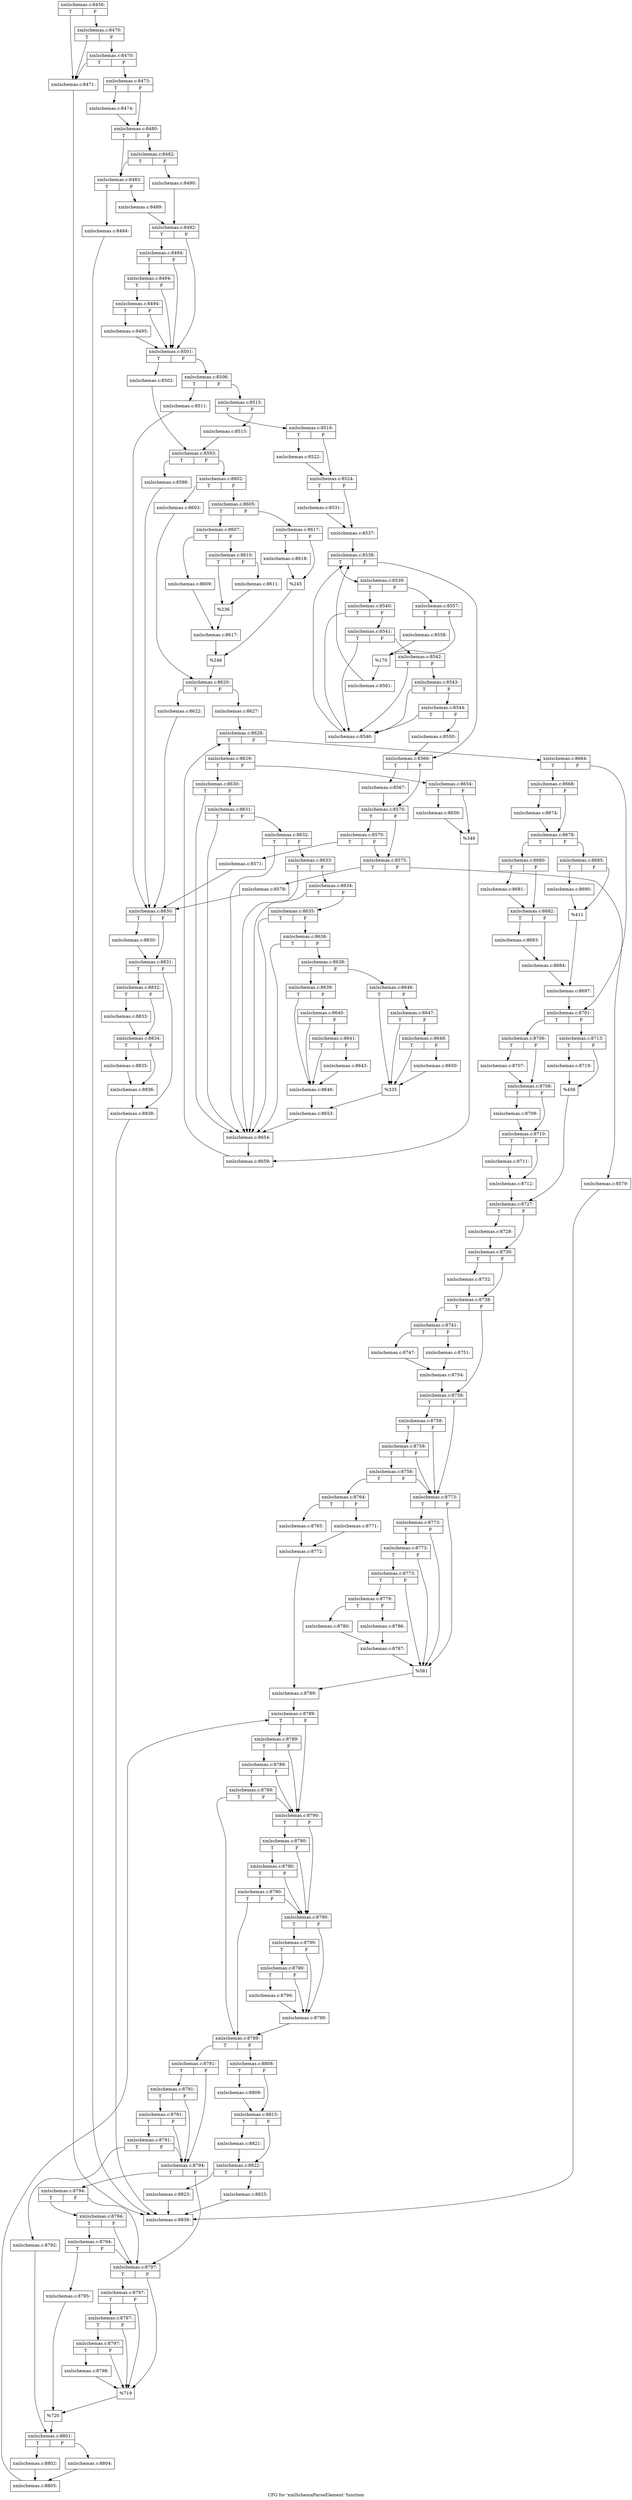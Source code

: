 digraph "CFG for 'xmlSchemaParseElement' function" {
	label="CFG for 'xmlSchemaParseElement' function";

	Node0x4f6e110 [shape=record,label="{xmlschemas.c:8456:|{<s0>T|<s1>F}}"];
	Node0x4f6e110:s0 -> Node0x4f95220;
	Node0x4f6e110:s1 -> Node0x4f95340;
	Node0x4f95340 [shape=record,label="{xmlschemas.c:8470:|{<s0>T|<s1>F}}"];
	Node0x4f95340:s0 -> Node0x4f95220;
	Node0x4f95340:s1 -> Node0x4f952c0;
	Node0x4f952c0 [shape=record,label="{xmlschemas.c:8470:|{<s0>T|<s1>F}}"];
	Node0x4f952c0:s0 -> Node0x4f95220;
	Node0x4f952c0:s1 -> Node0x4f95270;
	Node0x4f95220 [shape=record,label="{xmlschemas.c:8471:}"];
	Node0x4f95220 -> Node0x4f7c2d0;
	Node0x4f95270 [shape=record,label="{xmlschemas.c:8473:|{<s0>T|<s1>F}}"];
	Node0x4f95270:s0 -> Node0x4f95c00;
	Node0x4f95270:s1 -> Node0x4f95c50;
	Node0x4f95c00 [shape=record,label="{xmlschemas.c:8474:}"];
	Node0x4f95c00 -> Node0x4f95c50;
	Node0x4f95c50 [shape=record,label="{xmlschemas.c:8480:|{<s0>T|<s1>F}}"];
	Node0x4f95c50:s0 -> Node0x4f96650;
	Node0x4f95c50:s1 -> Node0x4f96740;
	Node0x4f96740 [shape=record,label="{xmlschemas.c:8482:|{<s0>T|<s1>F}}"];
	Node0x4f96740:s0 -> Node0x4f96650;
	Node0x4f96740:s1 -> Node0x4f966f0;
	Node0x4f96650 [shape=record,label="{xmlschemas.c:8483:|{<s0>T|<s1>F}}"];
	Node0x4f96650:s0 -> Node0x4f96d00;
	Node0x4f96650:s1 -> Node0x4f96d50;
	Node0x4f96d00 [shape=record,label="{xmlschemas.c:8484:}"];
	Node0x4f96d00 -> Node0x4f7c2d0;
	Node0x4f96d50 [shape=record,label="{xmlschemas.c:8489:}"];
	Node0x4f96d50 -> Node0x4f966a0;
	Node0x4f966f0 [shape=record,label="{xmlschemas.c:8490:}"];
	Node0x4f966f0 -> Node0x4f966a0;
	Node0x4f966a0 [shape=record,label="{xmlschemas.c:8492:|{<s0>T|<s1>F}}"];
	Node0x4f966a0:s0 -> Node0x4f97e40;
	Node0x4f966a0:s1 -> Node0x4f97d20;
	Node0x4f97e40 [shape=record,label="{xmlschemas.c:8494:|{<s0>T|<s1>F}}"];
	Node0x4f97e40:s0 -> Node0x4f97df0;
	Node0x4f97e40:s1 -> Node0x4f97d20;
	Node0x4f97df0 [shape=record,label="{xmlschemas.c:8494:|{<s0>T|<s1>F}}"];
	Node0x4f97df0:s0 -> Node0x4f97d70;
	Node0x4f97df0:s1 -> Node0x4f97d20;
	Node0x4f97d70 [shape=record,label="{xmlschemas.c:8494:|{<s0>T|<s1>F}}"];
	Node0x4f97d70:s0 -> Node0x4f97cd0;
	Node0x4f97d70:s1 -> Node0x4f97d20;
	Node0x4f97cd0 [shape=record,label="{xmlschemas.c:8495:}"];
	Node0x4f97cd0 -> Node0x4f97d20;
	Node0x4f97d20 [shape=record,label="{xmlschemas.c:8501:|{<s0>T|<s1>F}}"];
	Node0x4f97d20:s0 -> Node0x4f99180;
	Node0x4f97d20:s1 -> Node0x4f991d0;
	Node0x4f99180 [shape=record,label="{xmlschemas.c:8502:}"];
	Node0x4f99180 -> Node0x4f99c00;
	Node0x4f991d0 [shape=record,label="{xmlschemas.c:8506:|{<s0>T|<s1>F}}"];
	Node0x4f991d0:s0 -> Node0x4f9ad10;
	Node0x4f991d0:s1 -> Node0x4f9ad60;
	Node0x4f9ad10 [shape=record,label="{xmlschemas.c:8511:}"];
	Node0x4f9ad10 -> Node0x4f9b040;
	Node0x4f9ad60 [shape=record,label="{xmlschemas.c:8515:|{<s0>T|<s1>F}}"];
	Node0x4f9ad60:s0 -> Node0x4f9b160;
	Node0x4f9ad60:s1 -> Node0x4f9b1b0;
	Node0x4f9b160 [shape=record,label="{xmlschemas.c:8516:|{<s0>T|<s1>F}}"];
	Node0x4f9b160:s0 -> Node0x4f9bf00;
	Node0x4f9b160:s1 -> Node0x4f9bf50;
	Node0x4f9bf00 [shape=record,label="{xmlschemas.c:8522:}"];
	Node0x4f9bf00 -> Node0x4f9bf50;
	Node0x4f9bf50 [shape=record,label="{xmlschemas.c:8524:|{<s0>T|<s1>F}}"];
	Node0x4f9bf50:s0 -> Node0x4f9cc30;
	Node0x4f9bf50:s1 -> Node0x4f9cc80;
	Node0x4f9cc30 [shape=record,label="{xmlschemas.c:8531:}"];
	Node0x4f9cc30 -> Node0x4f9cc80;
	Node0x4f9cc80 [shape=record,label="{xmlschemas.c:8537:}"];
	Node0x4f9cc80 -> Node0x4f9d650;
	Node0x4f9d650 [shape=record,label="{xmlschemas.c:8538:|{<s0>T|<s1>F}}"];
	Node0x4f9d650:s0 -> Node0x4f9da40;
	Node0x4f9d650:s1 -> Node0x4f9d870;
	Node0x4f9da40 [shape=record,label="{xmlschemas.c:8539:|{<s0>T|<s1>F}}"];
	Node0x4f9da40:s0 -> Node0x4f9dc00;
	Node0x4f9da40:s1 -> Node0x4f9dca0;
	Node0x4f9dc00 [shape=record,label="{xmlschemas.c:8540:|{<s0>T|<s1>F}}"];
	Node0x4f9dc00:s0 -> Node0x4f9e0b0;
	Node0x4f9dc00:s1 -> Node0x4f9e320;
	Node0x4f9e320 [shape=record,label="{xmlschemas.c:8541:|{<s0>T|<s1>F}}"];
	Node0x4f9e320:s0 -> Node0x4f9e0b0;
	Node0x4f9e320:s1 -> Node0x4f9e2a0;
	Node0x4f9e2a0 [shape=record,label="{xmlschemas.c:8542:|{<s0>T|<s1>F}}"];
	Node0x4f9e2a0:s0 -> Node0x4f9e0b0;
	Node0x4f9e2a0:s1 -> Node0x4f9e220;
	Node0x4f9e220 [shape=record,label="{xmlschemas.c:8543:|{<s0>T|<s1>F}}"];
	Node0x4f9e220:s0 -> Node0x4f9e0b0;
	Node0x4f9e220:s1 -> Node0x4f9e1a0;
	Node0x4f9e1a0 [shape=record,label="{xmlschemas.c:8544:|{<s0>T|<s1>F}}"];
	Node0x4f9e1a0:s0 -> Node0x4f9e0b0;
	Node0x4f9e1a0:s1 -> Node0x4f9e150;
	Node0x4f9e0b0 [shape=record,label="{xmlschemas.c:8546:}"];
	Node0x4f9e0b0 -> Node0x4f9d650;
	Node0x4f9e150 [shape=record,label="{xmlschemas.c:8550:}"];
	Node0x4f9e150 -> Node0x4f9d870;
	Node0x4f9dca0 [shape=record,label="{xmlschemas.c:8557:|{<s0>T|<s1>F}}"];
	Node0x4f9dca0:s0 -> Node0x4f9e100;
	Node0x4f9dca0:s1 -> Node0x4fa0340;
	Node0x4f9e100 [shape=record,label="{xmlschemas.c:8558:}"];
	Node0x4f9e100 -> Node0x4fa0340;
	Node0x4fa0340 [shape=record,label="{%170}"];
	Node0x4fa0340 -> Node0x4f9dc50;
	Node0x4f9dc50 [shape=record,label="{xmlschemas.c:8561:}"];
	Node0x4f9dc50 -> Node0x4f9d650;
	Node0x4f9d870 [shape=record,label="{xmlschemas.c:8566:|{<s0>T|<s1>F}}"];
	Node0x4f9d870:s0 -> Node0x4fa1160;
	Node0x4f9d870:s1 -> Node0x4fa11b0;
	Node0x4fa1160 [shape=record,label="{xmlschemas.c:8567:}"];
	Node0x4fa1160 -> Node0x4fa11b0;
	Node0x4fa11b0 [shape=record,label="{xmlschemas.c:8570:|{<s0>T|<s1>F}}"];
	Node0x4fa11b0:s0 -> Node0x4fa1a60;
	Node0x4fa11b0:s1 -> Node0x4fa1a10;
	Node0x4fa1a60 [shape=record,label="{xmlschemas.c:8570:|{<s0>T|<s1>F}}"];
	Node0x4fa1a60:s0 -> Node0x4fa19c0;
	Node0x4fa1a60:s1 -> Node0x4fa1a10;
	Node0x4fa19c0 [shape=record,label="{xmlschemas.c:8571:}"];
	Node0x4fa19c0 -> Node0x4f9b040;
	Node0x4fa1a10 [shape=record,label="{xmlschemas.c:8575:|{<s0>T|<s1>F}}"];
	Node0x4fa1a10:s0 -> Node0x4fa2430;
	Node0x4fa1a10:s1 -> Node0x4fa2480;
	Node0x4fa2430 [shape=record,label="{xmlschemas.c:8578:}"];
	Node0x4fa2430 -> Node0x4f9b040;
	Node0x4fa2480 [shape=record,label="{xmlschemas.c:8579:}"];
	Node0x4fa2480 -> Node0x4f7c2d0;
	Node0x4f9b1b0 [shape=record,label="{xmlschemas.c:8515:}"];
	Node0x4f9b1b0 -> Node0x4f99c00;
	Node0x4f99c00 [shape=record,label="{xmlschemas.c:8593:|{<s0>T|<s1>F}}"];
	Node0x4f99c00:s0 -> Node0x4fa4770;
	Node0x4f99c00:s1 -> Node0x4fa47c0;
	Node0x4fa4770 [shape=record,label="{xmlschemas.c:8598:}"];
	Node0x4fa4770 -> Node0x4f9b040;
	Node0x4fa47c0 [shape=record,label="{xmlschemas.c:8602:|{<s0>T|<s1>F}}"];
	Node0x4fa47c0:s0 -> Node0x4fa4ea0;
	Node0x4fa47c0:s1 -> Node0x4fa4f40;
	Node0x4fa4ea0 [shape=record,label="{xmlschemas.c:8603:}"];
	Node0x4fa4ea0 -> Node0x4fa4ef0;
	Node0x4fa4f40 [shape=record,label="{xmlschemas.c:8605:|{<s0>T|<s1>F}}"];
	Node0x4fa4f40:s0 -> Node0x4fa5880;
	Node0x4fa4f40:s1 -> Node0x4fa5920;
	Node0x4fa5880 [shape=record,label="{xmlschemas.c:8607:|{<s0>T|<s1>F}}"];
	Node0x4fa5880:s0 -> Node0x4fa5fe0;
	Node0x4fa5880:s1 -> Node0x4fa6080;
	Node0x4fa5fe0 [shape=record,label="{xmlschemas.c:8609:}"];
	Node0x4fa5fe0 -> Node0x4fa6030;
	Node0x4fa6080 [shape=record,label="{xmlschemas.c:8610:|{<s0>T|<s1>F}}"];
	Node0x4fa6080:s0 -> Node0x4fa6860;
	Node0x4fa6080:s1 -> Node0x4fa6810;
	Node0x4fa6810 [shape=record,label="{xmlschemas.c:8611:}"];
	Node0x4fa6810 -> Node0x4fa6860;
	Node0x4fa6860 [shape=record,label="{%236}"];
	Node0x4fa6860 -> Node0x4fa6030;
	Node0x4fa6030 [shape=record,label="{xmlschemas.c:8617:}"];
	Node0x4fa6030 -> Node0x4fa58d0;
	Node0x4fa5920 [shape=record,label="{xmlschemas.c:8617:|{<s0>T|<s1>F}}"];
	Node0x4fa5920:s0 -> Node0x4fa7480;
	Node0x4fa5920:s1 -> Node0x4fa74d0;
	Node0x4fa7480 [shape=record,label="{xmlschemas.c:8618:}"];
	Node0x4fa7480 -> Node0x4fa74d0;
	Node0x4fa74d0 [shape=record,label="{%245}"];
	Node0x4fa74d0 -> Node0x4fa58d0;
	Node0x4fa58d0 [shape=record,label="{%246}"];
	Node0x4fa58d0 -> Node0x4fa4ef0;
	Node0x4fa4ef0 [shape=record,label="{xmlschemas.c:8620:|{<s0>T|<s1>F}}"];
	Node0x4fa4ef0:s0 -> Node0x46346e0;
	Node0x4fa4ef0:s1 -> Node0x4fa86e0;
	Node0x46346e0 [shape=record,label="{xmlschemas.c:8622:}"];
	Node0x46346e0 -> Node0x4f9b040;
	Node0x4fa86e0 [shape=record,label="{xmlschemas.c:8627:}"];
	Node0x4fa86e0 -> Node0x4fa9060;
	Node0x4fa9060 [shape=record,label="{xmlschemas.c:8628:|{<s0>T|<s1>F}}"];
	Node0x4fa9060:s0 -> Node0x4fa9410;
	Node0x4fa9060:s1 -> Node0x4fa9240;
	Node0x4fa9410 [shape=record,label="{xmlschemas.c:8629:|{<s0>T|<s1>F}}"];
	Node0x4fa9410:s0 -> Node0x4fa9550;
	Node0x4fa9410:s1 -> Node0x4fa95f0;
	Node0x4fa9550 [shape=record,label="{xmlschemas.c:8630:|{<s0>T|<s1>F}}"];
	Node0x4fa9550:s0 -> Node0x4fa99d0;
	Node0x4fa9550:s1 -> Node0x4fa9ca0;
	Node0x4fa9ca0 [shape=record,label="{xmlschemas.c:8631:|{<s0>T|<s1>F}}"];
	Node0x4fa9ca0:s0 -> Node0x4fa99d0;
	Node0x4fa9ca0:s1 -> Node0x4fa9c20;
	Node0x4fa9c20 [shape=record,label="{xmlschemas.c:8632:|{<s0>T|<s1>F}}"];
	Node0x4fa9c20:s0 -> Node0x4fa99d0;
	Node0x4fa9c20:s1 -> Node0x4fa9ba0;
	Node0x4fa9ba0 [shape=record,label="{xmlschemas.c:8633:|{<s0>T|<s1>F}}"];
	Node0x4fa9ba0:s0 -> Node0x4fa99d0;
	Node0x4fa9ba0:s1 -> Node0x4fa9b20;
	Node0x4fa9b20 [shape=record,label="{xmlschemas.c:8634:|{<s0>T|<s1>F}}"];
	Node0x4fa9b20:s0 -> Node0x4fa99d0;
	Node0x4fa9b20:s1 -> Node0x4fa9aa0;
	Node0x4fa9aa0 [shape=record,label="{xmlschemas.c:8635:|{<s0>T|<s1>F}}"];
	Node0x4fa9aa0:s0 -> Node0x4fa99d0;
	Node0x4fa9aa0:s1 -> Node0x4fa9a20;
	Node0x4fa9a20 [shape=record,label="{xmlschemas.c:8636:|{<s0>T|<s1>F}}"];
	Node0x4fa9a20:s0 -> Node0x4fa99d0;
	Node0x4fa9a20:s1 -> Node0x4fa9980;
	Node0x4fa9980 [shape=record,label="{xmlschemas.c:8638:|{<s0>T|<s1>F}}"];
	Node0x4fa9980:s0 -> Node0x4fabab0;
	Node0x4fa9980:s1 -> Node0x4fabb50;
	Node0x4fabab0 [shape=record,label="{xmlschemas.c:8639:|{<s0>T|<s1>F}}"];
	Node0x4fabab0:s0 -> Node0x4fabee0;
	Node0x4fabab0:s1 -> Node0x4fabfb0;
	Node0x4fabfb0 [shape=record,label="{xmlschemas.c:8640:|{<s0>T|<s1>F}}"];
	Node0x4fabfb0:s0 -> Node0x4fabee0;
	Node0x4fabfb0:s1 -> Node0x4fabf30;
	Node0x4fabf30 [shape=record,label="{xmlschemas.c:8641:|{<s0>T|<s1>F}}"];
	Node0x4fabf30:s0 -> Node0x4fabee0;
	Node0x4fabf30:s1 -> Node0x4fabe90;
	Node0x4fabe90 [shape=record,label="{xmlschemas.c:8643:}"];
	Node0x4fabe90 -> Node0x4fabee0;
	Node0x4fabee0 [shape=record,label="{xmlschemas.c:8646:}"];
	Node0x4fabee0 -> Node0x4fabb00;
	Node0x4fabb50 [shape=record,label="{xmlschemas.c:8646:|{<s0>T|<s1>F}}"];
	Node0x4fabb50:s0 -> Node0x4fad110;
	Node0x4fabb50:s1 -> Node0x4fad1e0;
	Node0x4fad1e0 [shape=record,label="{xmlschemas.c:8647:|{<s0>T|<s1>F}}"];
	Node0x4fad1e0:s0 -> Node0x4fad110;
	Node0x4fad1e0:s1 -> Node0x4fad160;
	Node0x4fad160 [shape=record,label="{xmlschemas.c:8648:|{<s0>T|<s1>F}}"];
	Node0x4fad160:s0 -> Node0x4fad110;
	Node0x4fad160:s1 -> Node0x4fad0c0;
	Node0x4fad0c0 [shape=record,label="{xmlschemas.c:8650:}"];
	Node0x4fad0c0 -> Node0x4fad110;
	Node0x4fad110 [shape=record,label="{%335}"];
	Node0x4fad110 -> Node0x4fabb00;
	Node0x4fabb00 [shape=record,label="{xmlschemas.c:8653:}"];
	Node0x4fabb00 -> Node0x4fa99d0;
	Node0x4fa99d0 [shape=record,label="{xmlschemas.c:8654:}"];
	Node0x4fa99d0 -> Node0x4fa95a0;
	Node0x4fa95f0 [shape=record,label="{xmlschemas.c:8654:|{<s0>T|<s1>F}}"];
	Node0x4fa95f0:s0 -> Node0x4fae660;
	Node0x4fa95f0:s1 -> Node0x4fae6b0;
	Node0x4fae660 [shape=record,label="{xmlschemas.c:8656:}"];
	Node0x4fae660 -> Node0x4fae6b0;
	Node0x4fae6b0 [shape=record,label="{%346}"];
	Node0x4fae6b0 -> Node0x4fa95a0;
	Node0x4fa95a0 [shape=record,label="{xmlschemas.c:8659:}"];
	Node0x4fa95a0 -> Node0x4fa9060;
	Node0x4fa9240 [shape=record,label="{xmlschemas.c:8664:|{<s0>T|<s1>F}}"];
	Node0x4fa9240:s0 -> Node0x4faf450;
	Node0x4fa9240:s1 -> Node0x4faf4a0;
	Node0x4faf450 [shape=record,label="{xmlschemas.c:8668:|{<s0>T|<s1>F}}"];
	Node0x4faf450:s0 -> Node0x4fb0440;
	Node0x4faf450:s1 -> Node0x4fb0490;
	Node0x4fb0440 [shape=record,label="{xmlschemas.c:8674:}"];
	Node0x4fb0440 -> Node0x4fb0490;
	Node0x4fb0490 [shape=record,label="{xmlschemas.c:8678:|{<s0>T|<s1>F}}"];
	Node0x4fb0490:s0 -> Node0x4fb0f20;
	Node0x4fb0490:s1 -> Node0x4fb0fc0;
	Node0x4fb0f20 [shape=record,label="{xmlschemas.c:8680:|{<s0>T|<s1>F}}"];
	Node0x4fb0f20:s0 -> Node0x4fb1380;
	Node0x4fb0f20:s1 -> Node0x4fb13d0;
	Node0x4fb1380 [shape=record,label="{xmlschemas.c:8681:}"];
	Node0x4fb1380 -> Node0x4fb13d0;
	Node0x4fb13d0 [shape=record,label="{xmlschemas.c:8682:|{<s0>T|<s1>F}}"];
	Node0x4fb13d0:s0 -> Node0x4fb1c00;
	Node0x4fb13d0:s1 -> Node0x4fb1c50;
	Node0x4fb1c00 [shape=record,label="{xmlschemas.c:8683:}"];
	Node0x4fb1c00 -> Node0x4fb1c50;
	Node0x4fb1c50 [shape=record,label="{xmlschemas.c:8684:}"];
	Node0x4fb1c50 -> Node0x4fb0f70;
	Node0x4fb0fc0 [shape=record,label="{xmlschemas.c:8685:|{<s0>T|<s1>F}}"];
	Node0x4fb0fc0:s0 -> Node0x4fb2970;
	Node0x4fb0fc0:s1 -> Node0x4fb29c0;
	Node0x4fb2970 [shape=record,label="{xmlschemas.c:8690:}"];
	Node0x4fb2970 -> Node0x4fb29c0;
	Node0x4fb29c0 [shape=record,label="{%411}"];
	Node0x4fb29c0 -> Node0x4fb0f70;
	Node0x4fb0f70 [shape=record,label="{xmlschemas.c:8697:}"];
	Node0x4fb0f70 -> Node0x4faf4a0;
	Node0x4faf4a0 [shape=record,label="{xmlschemas.c:8701:|{<s0>T|<s1>F}}"];
	Node0x4faf4a0:s0 -> Node0x4fb3c80;
	Node0x4faf4a0:s1 -> Node0x4fb3d20;
	Node0x4fb3c80 [shape=record,label="{xmlschemas.c:8706:|{<s0>T|<s1>F}}"];
	Node0x4fb3c80:s0 -> Node0x4fb40e0;
	Node0x4fb3c80:s1 -> Node0x4fb4130;
	Node0x4fb40e0 [shape=record,label="{xmlschemas.c:8707:}"];
	Node0x4fb40e0 -> Node0x4fb4130;
	Node0x4fb4130 [shape=record,label="{xmlschemas.c:8708:|{<s0>T|<s1>F}}"];
	Node0x4fb4130:s0 -> Node0x4fb4920;
	Node0x4fb4130:s1 -> Node0x4fb4970;
	Node0x4fb4920 [shape=record,label="{xmlschemas.c:8709:}"];
	Node0x4fb4920 -> Node0x4fb4970;
	Node0x4fb4970 [shape=record,label="{xmlschemas.c:8710:|{<s0>T|<s1>F}}"];
	Node0x4fb4970:s0 -> Node0x4fb51c0;
	Node0x4fb4970:s1 -> Node0x4fb5210;
	Node0x4fb51c0 [shape=record,label="{xmlschemas.c:8711:}"];
	Node0x4fb51c0 -> Node0x4fb5210;
	Node0x4fb5210 [shape=record,label="{xmlschemas.c:8712:}"];
	Node0x4fb5210 -> Node0x4fb3cd0;
	Node0x4fb3d20 [shape=record,label="{xmlschemas.c:8713:|{<s0>T|<s1>F}}"];
	Node0x4fb3d20:s0 -> Node0x4fb5f30;
	Node0x4fb3d20:s1 -> Node0x4fb5f80;
	Node0x4fb5f30 [shape=record,label="{xmlschemas.c:8719:}"];
	Node0x4fb5f30 -> Node0x4fb5f80;
	Node0x4fb5f80 [shape=record,label="{%456}"];
	Node0x4fb5f80 -> Node0x4fb3cd0;
	Node0x4fb3cd0 [shape=record,label="{xmlschemas.c:8727:|{<s0>T|<s1>F}}"];
	Node0x4fb3cd0:s0 -> Node0x4fb6ee0;
	Node0x4fb3cd0:s1 -> Node0x4fb6f30;
	Node0x4fb6ee0 [shape=record,label="{xmlschemas.c:8728:}"];
	Node0x4fb6ee0 -> Node0x4fb6f30;
	Node0x4fb6f30 [shape=record,label="{xmlschemas.c:8730:|{<s0>T|<s1>F}}"];
	Node0x4fb6f30:s0 -> Node0x4fb7a00;
	Node0x4fb6f30:s1 -> Node0x4fb7a50;
	Node0x4fb7a00 [shape=record,label="{xmlschemas.c:8732:}"];
	Node0x4fb7a00 -> Node0x4fb7a50;
	Node0x4fb7a50 [shape=record,label="{xmlschemas.c:8738:|{<s0>T|<s1>F}}"];
	Node0x4fb7a50:s0 -> Node0x4fb9110;
	Node0x4fb7a50:s1 -> Node0x4fb9160;
	Node0x4fb9110 [shape=record,label="{xmlschemas.c:8741:|{<s0>T|<s1>F}}"];
	Node0x4fb9110:s0 -> Node0x4fb9820;
	Node0x4fb9110:s1 -> Node0x4fb98c0;
	Node0x4fb9820 [shape=record,label="{xmlschemas.c:8747:}"];
	Node0x4fb9820 -> Node0x4fb9870;
	Node0x4fb98c0 [shape=record,label="{xmlschemas.c:8751:}"];
	Node0x4fb98c0 -> Node0x4fb9870;
	Node0x4fb9870 [shape=record,label="{xmlschemas.c:8754:}"];
	Node0x4fb9870 -> Node0x4fb9160;
	Node0x4fb9160 [shape=record,label="{xmlschemas.c:8758:|{<s0>T|<s1>F}}"];
	Node0x4fb9160:s0 -> Node0x4fbab30;
	Node0x4fb9160:s1 -> Node0x4fbaa10;
	Node0x4fbab30 [shape=record,label="{xmlschemas.c:8758:|{<s0>T|<s1>F}}"];
	Node0x4fbab30:s0 -> Node0x4fbaae0;
	Node0x4fbab30:s1 -> Node0x4fbaa10;
	Node0x4fbaae0 [shape=record,label="{xmlschemas.c:8758:|{<s0>T|<s1>F}}"];
	Node0x4fbaae0:s0 -> Node0x4fbaa60;
	Node0x4fbaae0:s1 -> Node0x4fbaa10;
	Node0x4fbaa60 [shape=record,label="{xmlschemas.c:8758:|{<s0>T|<s1>F}}"];
	Node0x4fbaa60:s0 -> Node0x4fba970;
	Node0x4fbaa60:s1 -> Node0x4fbaa10;
	Node0x4fba970 [shape=record,label="{xmlschemas.c:8764:|{<s0>T|<s1>F}}"];
	Node0x4fba970:s0 -> Node0x4fbb7f0;
	Node0x4fba970:s1 -> Node0x4fbb890;
	Node0x4fbb7f0 [shape=record,label="{xmlschemas.c:8765:}"];
	Node0x4fbb7f0 -> Node0x4fbb840;
	Node0x4fbb890 [shape=record,label="{xmlschemas.c:8771:}"];
	Node0x4fbb890 -> Node0x4fbb840;
	Node0x4fbb840 [shape=record,label="{xmlschemas.c:8772:}"];
	Node0x4fbb840 -> Node0x4fba9c0;
	Node0x4fbaa10 [shape=record,label="{xmlschemas.c:8773:|{<s0>T|<s1>F}}"];
	Node0x4fbaa10:s0 -> Node0x4fbcdf0;
	Node0x4fbaa10:s1 -> Node0x4fbccd0;
	Node0x4fbcdf0 [shape=record,label="{xmlschemas.c:8773:|{<s0>T|<s1>F}}"];
	Node0x4fbcdf0:s0 -> Node0x4fbcda0;
	Node0x4fbcdf0:s1 -> Node0x4fbccd0;
	Node0x4fbcda0 [shape=record,label="{xmlschemas.c:8773:|{<s0>T|<s1>F}}"];
	Node0x4fbcda0:s0 -> Node0x4fbcd20;
	Node0x4fbcda0:s1 -> Node0x4fbccd0;
	Node0x4fbcd20 [shape=record,label="{xmlschemas.c:8773:|{<s0>T|<s1>F}}"];
	Node0x4fbcd20:s0 -> Node0x4fbcc80;
	Node0x4fbcd20:s1 -> Node0x4fbccd0;
	Node0x4fbcc80 [shape=record,label="{xmlschemas.c:8779:|{<s0>T|<s1>F}}"];
	Node0x4fbcc80:s0 -> Node0x4fbdab0;
	Node0x4fbcc80:s1 -> Node0x4fbdb50;
	Node0x4fbdab0 [shape=record,label="{xmlschemas.c:8780:}"];
	Node0x4fbdab0 -> Node0x4fbdb00;
	Node0x4fbdb50 [shape=record,label="{xmlschemas.c:8786:}"];
	Node0x4fbdb50 -> Node0x4fbdb00;
	Node0x4fbdb00 [shape=record,label="{xmlschemas.c:8787:}"];
	Node0x4fbdb00 -> Node0x4fbccd0;
	Node0x4fbccd0 [shape=record,label="{%581}"];
	Node0x4fbccd0 -> Node0x4fba9c0;
	Node0x4fba9c0 [shape=record,label="{xmlschemas.c:8789:}"];
	Node0x4fba9c0 -> Node0x4fbed00;
	Node0x4fbed00 [shape=record,label="{xmlschemas.c:8789:|{<s0>T|<s1>F}}"];
	Node0x4fbed00:s0 -> Node0x4fbf190;
	Node0x4fbed00:s1 -> Node0x4fbf040;
	Node0x4fbf190 [shape=record,label="{xmlschemas.c:8789:|{<s0>T|<s1>F}}"];
	Node0x4fbf190:s0 -> Node0x4fbf140;
	Node0x4fbf190:s1 -> Node0x4fbf040;
	Node0x4fbf140 [shape=record,label="{xmlschemas.c:8789:|{<s0>T|<s1>F}}"];
	Node0x4fbf140:s0 -> Node0x4fbf0c0;
	Node0x4fbf140:s1 -> Node0x4fbf040;
	Node0x4fbf0c0 [shape=record,label="{xmlschemas.c:8789:|{<s0>T|<s1>F}}"];
	Node0x4fbf0c0:s0 -> Node0x4fbefa0;
	Node0x4fbf0c0:s1 -> Node0x4fbf040;
	Node0x4fbf040 [shape=record,label="{xmlschemas.c:8790:|{<s0>T|<s1>F}}"];
	Node0x4fbf040:s0 -> Node0x4fbfe80;
	Node0x4fbf040:s1 -> Node0x4fbeff0;
	Node0x4fbfe80 [shape=record,label="{xmlschemas.c:8790:|{<s0>T|<s1>F}}"];
	Node0x4fbfe80:s0 -> Node0x4fbfe30;
	Node0x4fbfe80:s1 -> Node0x4fbeff0;
	Node0x4fbfe30 [shape=record,label="{xmlschemas.c:8790:|{<s0>T|<s1>F}}"];
	Node0x4fbfe30:s0 -> Node0x4fbfdb0;
	Node0x4fbfe30:s1 -> Node0x4fbeff0;
	Node0x4fbfdb0 [shape=record,label="{xmlschemas.c:8790:|{<s0>T|<s1>F}}"];
	Node0x4fbfdb0:s0 -> Node0x4fbefa0;
	Node0x4fbfdb0:s1 -> Node0x4fbeff0;
	Node0x4fbeff0 [shape=record,label="{xmlschemas.c:8790:|{<s0>T|<s1>F}}"];
	Node0x4fbeff0:s0 -> Node0x4fc0da0;
	Node0x4fbeff0:s1 -> Node0x4fc0cb0;
	Node0x4fc0da0 [shape=record,label="{xmlschemas.c:8790:|{<s0>T|<s1>F}}"];
	Node0x4fc0da0:s0 -> Node0x4fc0d50;
	Node0x4fc0da0:s1 -> Node0x4fc0cb0;
	Node0x4fc0d50 [shape=record,label="{xmlschemas.c:8790:|{<s0>T|<s1>F}}"];
	Node0x4fc0d50:s0 -> Node0x4fc0d00;
	Node0x4fc0d50:s1 -> Node0x4fc0cb0;
	Node0x4fc0d00 [shape=record,label="{xmlschemas.c:8790:}"];
	Node0x4fc0d00 -> Node0x4fc0cb0;
	Node0x4fc0cb0 [shape=record,label="{xmlschemas.c:8790:}"];
	Node0x4fc0cb0 -> Node0x4fbefa0;
	Node0x4fbefa0 [shape=record,label="{xmlschemas.c:8789:|{<s0>T|<s1>F}}"];
	Node0x4fbefa0:s0 -> Node0x4fc0c00;
	Node0x4fbefa0:s1 -> Node0x4fbef20;
	Node0x4fc0c00 [shape=record,label="{xmlschemas.c:8791:|{<s0>T|<s1>F}}"];
	Node0x4fc0c00:s0 -> Node0x4fc2010;
	Node0x4fc0c00:s1 -> Node0x4fc1ef0;
	Node0x4fc2010 [shape=record,label="{xmlschemas.c:8791:|{<s0>T|<s1>F}}"];
	Node0x4fc2010:s0 -> Node0x4fc1fc0;
	Node0x4fc2010:s1 -> Node0x4fc1ef0;
	Node0x4fc1fc0 [shape=record,label="{xmlschemas.c:8791:|{<s0>T|<s1>F}}"];
	Node0x4fc1fc0:s0 -> Node0x4fc1f40;
	Node0x4fc1fc0:s1 -> Node0x4fc1ef0;
	Node0x4fc1f40 [shape=record,label="{xmlschemas.c:8791:|{<s0>T|<s1>F}}"];
	Node0x4fc1f40:s0 -> Node0x4fc16b0;
	Node0x4fc1f40:s1 -> Node0x4fc1ef0;
	Node0x4fc16b0 [shape=record,label="{xmlschemas.c:8792:}"];
	Node0x4fc16b0 -> Node0x4fc1ea0;
	Node0x4fc1ef0 [shape=record,label="{xmlschemas.c:8794:|{<s0>T|<s1>F}}"];
	Node0x4fc1ef0:s0 -> Node0x4fc3d60;
	Node0x4fc1ef0:s1 -> Node0x4fc3c70;
	Node0x4fc3d60 [shape=record,label="{xmlschemas.c:8794:|{<s0>T|<s1>F}}"];
	Node0x4fc3d60:s0 -> Node0x4fc3d10;
	Node0x4fc3d60:s1 -> Node0x4fc3c70;
	Node0x4fc3d10 [shape=record,label="{xmlschemas.c:8794:|{<s0>T|<s1>F}}"];
	Node0x4fc3d10:s0 -> Node0x4fc3cc0;
	Node0x4fc3d10:s1 -> Node0x4fc3c70;
	Node0x4fc3cc0 [shape=record,label="{xmlschemas.c:8794:|{<s0>T|<s1>F}}"];
	Node0x4fc3cc0:s0 -> Node0x4fc3890;
	Node0x4fc3cc0:s1 -> Node0x4fc3c70;
	Node0x4fc3890 [shape=record,label="{xmlschemas.c:8795:}"];
	Node0x4fc3890 -> Node0x4fc3840;
	Node0x4fc3c70 [shape=record,label="{xmlschemas.c:8797:|{<s0>T|<s1>F}}"];
	Node0x4fc3c70:s0 -> Node0x4fc4ff0;
	Node0x4fc3c70:s1 -> Node0x4fc4ed0;
	Node0x4fc4ff0 [shape=record,label="{xmlschemas.c:8797:|{<s0>T|<s1>F}}"];
	Node0x4fc4ff0:s0 -> Node0x4fc4fa0;
	Node0x4fc4ff0:s1 -> Node0x4fc4ed0;
	Node0x4fc4fa0 [shape=record,label="{xmlschemas.c:8797:|{<s0>T|<s1>F}}"];
	Node0x4fc4fa0:s0 -> Node0x4fc4f20;
	Node0x4fc4fa0:s1 -> Node0x4fc4ed0;
	Node0x4fc4f20 [shape=record,label="{xmlschemas.c:8797:|{<s0>T|<s1>F}}"];
	Node0x4fc4f20:s0 -> Node0x4fc4e80;
	Node0x4fc4f20:s1 -> Node0x4fc4ed0;
	Node0x4fc4e80 [shape=record,label="{xmlschemas.c:8798:}"];
	Node0x4fc4e80 -> Node0x4fc4ed0;
	Node0x4fc4ed0 [shape=record,label="{%719}"];
	Node0x4fc4ed0 -> Node0x4fc3840;
	Node0x4fc3840 [shape=record,label="{%720}"];
	Node0x4fc3840 -> Node0x4fc1ea0;
	Node0x4fc1ea0 [shape=record,label="{xmlschemas.c:8801:|{<s0>T|<s1>F}}"];
	Node0x4fc1ea0:s0 -> Node0x4fc6350;
	Node0x4fc1ea0:s1 -> Node0x4fc63f0;
	Node0x4fc6350 [shape=record,label="{xmlschemas.c:8802:}"];
	Node0x4fc6350 -> Node0x4fc63a0;
	Node0x4fc63f0 [shape=record,label="{xmlschemas.c:8804:}"];
	Node0x4fc63f0 -> Node0x4fc63a0;
	Node0x4fc63a0 [shape=record,label="{xmlschemas.c:8805:}"];
	Node0x4fc63a0 -> Node0x4fbed00;
	Node0x4fbef20 [shape=record,label="{xmlschemas.c:8808:|{<s0>T|<s1>F}}"];
	Node0x4fbef20:s0 -> Node0x4fc2ef0;
	Node0x4fbef20:s1 -> Node0x4fc6f90;
	Node0x4fc2ef0 [shape=record,label="{xmlschemas.c:8809:}"];
	Node0x4fc2ef0 -> Node0x4fc6f90;
	Node0x4fc6f90 [shape=record,label="{xmlschemas.c:8815:|{<s0>T|<s1>F}}"];
	Node0x4fc6f90:s0 -> Node0x4fc7b20;
	Node0x4fc6f90:s1 -> Node0x4fc7b70;
	Node0x4fc7b20 [shape=record,label="{xmlschemas.c:8821:}"];
	Node0x4fc7b20 -> Node0x4fc7b70;
	Node0x4fc7b70 [shape=record,label="{xmlschemas.c:8822:|{<s0>T|<s1>F}}"];
	Node0x4fc7b70:s0 -> Node0x4fc80a0;
	Node0x4fc7b70:s1 -> Node0x4fc8140;
	Node0x4fc80a0 [shape=record,label="{xmlschemas.c:8823:}"];
	Node0x4fc80a0 -> Node0x4f7c2d0;
	Node0x4fc8140 [shape=record,label="{xmlschemas.c:8825:}"];
	Node0x4fc8140 -> Node0x4f7c2d0;
	Node0x4f9b040 [shape=record,label="{xmlschemas.c:8830:|{<s0>T|<s1>F}}"];
	Node0x4f9b040:s0 -> Node0x4fc80f0;
	Node0x4f9b040:s1 -> Node0x4fc8c60;
	Node0x4fc80f0 [shape=record,label="{xmlschemas.c:8830:}"];
	Node0x4fc80f0 -> Node0x4fc8c60;
	Node0x4fc8c60 [shape=record,label="{xmlschemas.c:8831:|{<s0>T|<s1>F}}"];
	Node0x4fc8c60:s0 -> Node0x4fc9190;
	Node0x4fc8c60:s1 -> Node0x4fc91e0;
	Node0x4fc9190 [shape=record,label="{xmlschemas.c:8832:|{<s0>T|<s1>F}}"];
	Node0x4fc9190:s0 -> Node0x4fc95a0;
	Node0x4fc9190:s1 -> Node0x4fc95f0;
	Node0x4fc95a0 [shape=record,label="{xmlschemas.c:8833:}"];
	Node0x4fc95a0 -> Node0x4fc95f0;
	Node0x4fc95f0 [shape=record,label="{xmlschemas.c:8834:|{<s0>T|<s1>F}}"];
	Node0x4fc95f0:s0 -> Node0x4fc9b50;
	Node0x4fc95f0:s1 -> Node0x4fc9ba0;
	Node0x4fc9b50 [shape=record,label="{xmlschemas.c:8835:}"];
	Node0x4fc9b50 -> Node0x4fc9ba0;
	Node0x4fc9ba0 [shape=record,label="{xmlschemas.c:8836:}"];
	Node0x4fc9ba0 -> Node0x4fc91e0;
	Node0x4fc91e0 [shape=record,label="{xmlschemas.c:8838:}"];
	Node0x4fc91e0 -> Node0x4f7c2d0;
	Node0x4f7c2d0 [shape=record,label="{xmlschemas.c:8839:}"];
}
